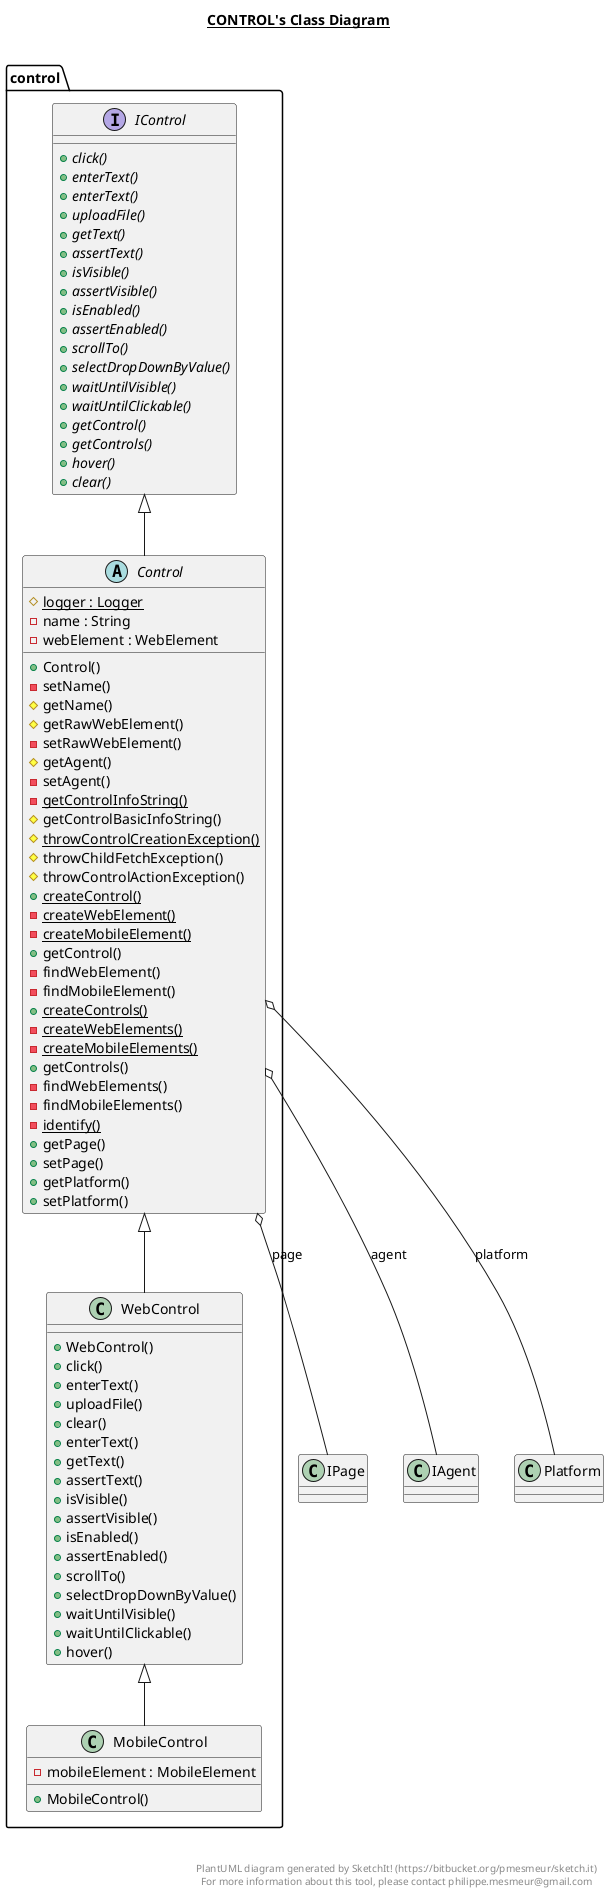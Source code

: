 @startuml

title __CONTROL's Class Diagram__\n

  package control {
    abstract class Control {
        {static} # logger : Logger
        - name : String
        - webElement : WebElement
        + Control()
        - setName()
        # getName()
        # getRawWebElement()
        - setRawWebElement()
        # getAgent()
        - setAgent()
        {static} - getControlInfoString()
        # getControlBasicInfoString()
        {static} # throwControlCreationException()
        # throwChildFetchException()
        # throwControlActionException()
        {static} + createControl()
        {static} - createWebElement()
        {static} - createMobileElement()
        + getControl()
        - findWebElement()
        - findMobileElement()
        {static} + createControls()
        {static} - createWebElements()
        {static} - createMobileElements()
        + getControls()
        - findWebElements()
        - findMobileElements()
        {static} - identify()
        + getPage()
        + setPage()
        + getPlatform()
        + setPlatform()
    }
  }
  

  package control {
    interface IControl {
        {abstract} + click()
        {abstract} + enterText()
        {abstract} + enterText()
        {abstract} + uploadFile()
        {abstract} + getText()
        {abstract} + assertText()
        {abstract} + isVisible()
        {abstract} + assertVisible()
        {abstract} + isEnabled()
        {abstract} + assertEnabled()
        {abstract} + scrollTo()
        {abstract} + selectDropDownByValue()
        {abstract} + waitUntilVisible()
        {abstract} + waitUntilClickable()
        {abstract} + getControl()
        {abstract} + getControls()
        {abstract} + hover()
        {abstract} + clear()
    }
  }
  

  package control {
    class MobileControl {
        - mobileElement : MobileElement
        + MobileControl()
    }
  }
  

  package control {
    class WebControl {
        + WebControl()
        + click()
        + enterText()
        + uploadFile()
        + clear()
        + enterText()
        + getText()
        + assertText()
        + isVisible()
        + assertVisible()
        + isEnabled()
        + assertEnabled()
        + scrollTo()
        + selectDropDownByValue()
        + waitUntilVisible()
        + waitUntilClickable()
        + hover()
    }
  }
  

  Control -up-|> IControl
  Control o-- IPage : page
  Control o-- IAgent : agent
  Control o-- Platform : platform
  MobileControl -up-|> WebControl
  WebControl -up-|> Control


right footer


PlantUML diagram generated by SketchIt! (https://bitbucket.org/pmesmeur/sketch.it)
For more information about this tool, please contact philippe.mesmeur@gmail.com
endfooter

@enduml
